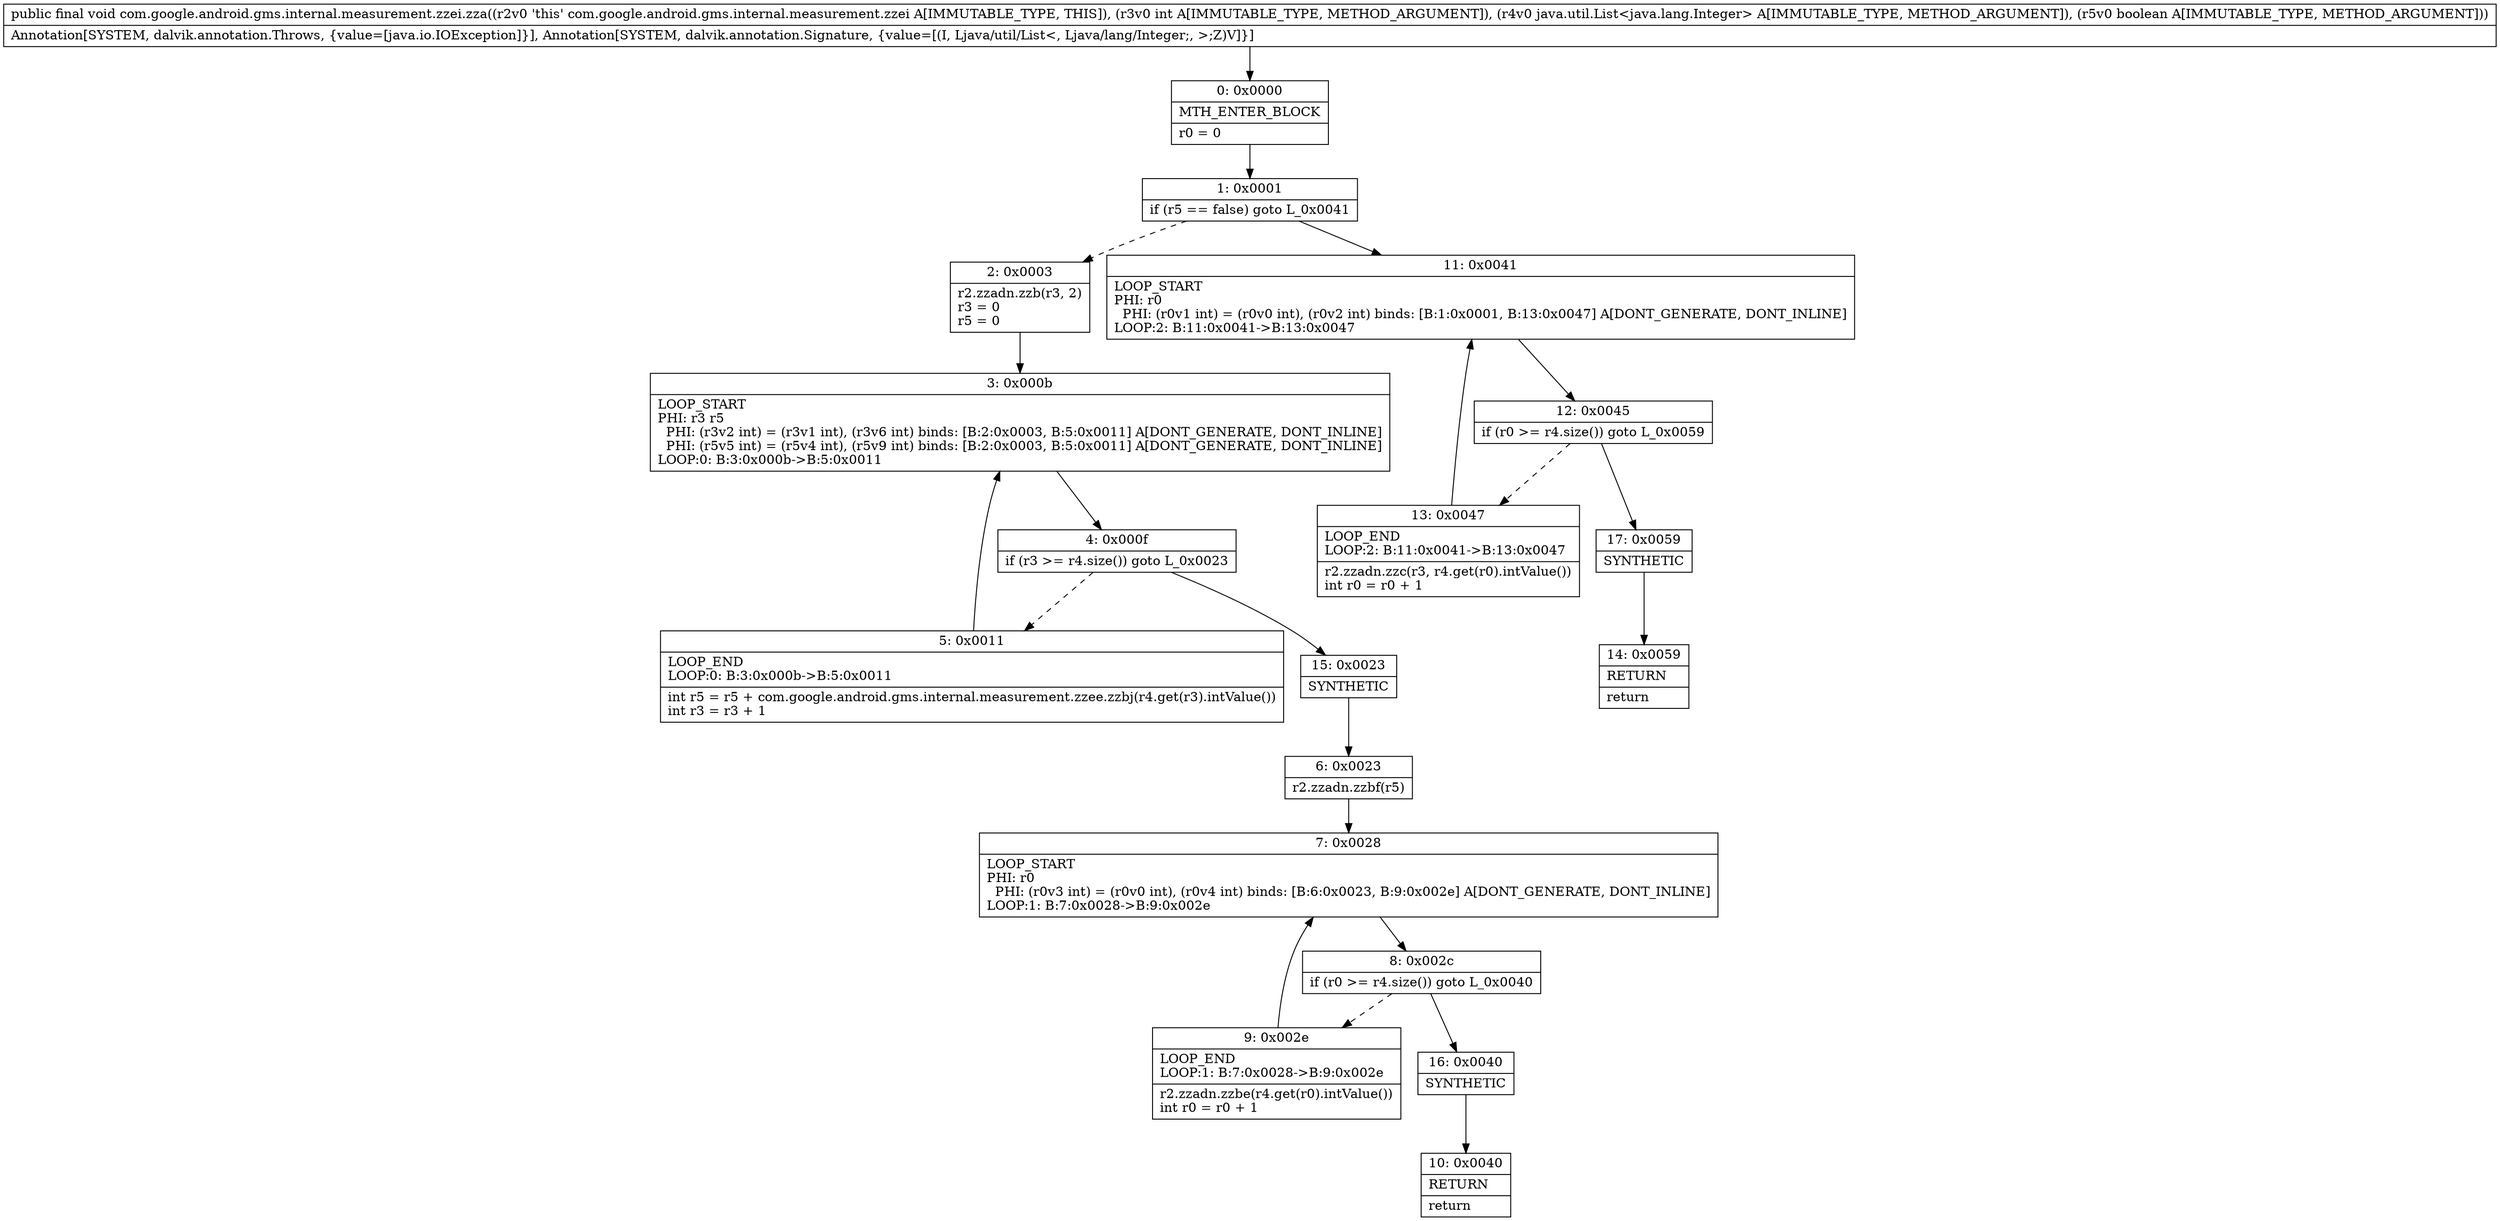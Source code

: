 digraph "CFG forcom.google.android.gms.internal.measurement.zzei.zza(ILjava\/util\/List;Z)V" {
Node_0 [shape=record,label="{0\:\ 0x0000|MTH_ENTER_BLOCK\l|r0 = 0\l}"];
Node_1 [shape=record,label="{1\:\ 0x0001|if (r5 == false) goto L_0x0041\l}"];
Node_2 [shape=record,label="{2\:\ 0x0003|r2.zzadn.zzb(r3, 2)\lr3 = 0\lr5 = 0\l}"];
Node_3 [shape=record,label="{3\:\ 0x000b|LOOP_START\lPHI: r3 r5 \l  PHI: (r3v2 int) = (r3v1 int), (r3v6 int) binds: [B:2:0x0003, B:5:0x0011] A[DONT_GENERATE, DONT_INLINE]\l  PHI: (r5v5 int) = (r5v4 int), (r5v9 int) binds: [B:2:0x0003, B:5:0x0011] A[DONT_GENERATE, DONT_INLINE]\lLOOP:0: B:3:0x000b\-\>B:5:0x0011\l}"];
Node_4 [shape=record,label="{4\:\ 0x000f|if (r3 \>= r4.size()) goto L_0x0023\l}"];
Node_5 [shape=record,label="{5\:\ 0x0011|LOOP_END\lLOOP:0: B:3:0x000b\-\>B:5:0x0011\l|int r5 = r5 + com.google.android.gms.internal.measurement.zzee.zzbj(r4.get(r3).intValue())\lint r3 = r3 + 1\l}"];
Node_6 [shape=record,label="{6\:\ 0x0023|r2.zzadn.zzbf(r5)\l}"];
Node_7 [shape=record,label="{7\:\ 0x0028|LOOP_START\lPHI: r0 \l  PHI: (r0v3 int) = (r0v0 int), (r0v4 int) binds: [B:6:0x0023, B:9:0x002e] A[DONT_GENERATE, DONT_INLINE]\lLOOP:1: B:7:0x0028\-\>B:9:0x002e\l}"];
Node_8 [shape=record,label="{8\:\ 0x002c|if (r0 \>= r4.size()) goto L_0x0040\l}"];
Node_9 [shape=record,label="{9\:\ 0x002e|LOOP_END\lLOOP:1: B:7:0x0028\-\>B:9:0x002e\l|r2.zzadn.zzbe(r4.get(r0).intValue())\lint r0 = r0 + 1\l}"];
Node_10 [shape=record,label="{10\:\ 0x0040|RETURN\l|return\l}"];
Node_11 [shape=record,label="{11\:\ 0x0041|LOOP_START\lPHI: r0 \l  PHI: (r0v1 int) = (r0v0 int), (r0v2 int) binds: [B:1:0x0001, B:13:0x0047] A[DONT_GENERATE, DONT_INLINE]\lLOOP:2: B:11:0x0041\-\>B:13:0x0047\l}"];
Node_12 [shape=record,label="{12\:\ 0x0045|if (r0 \>= r4.size()) goto L_0x0059\l}"];
Node_13 [shape=record,label="{13\:\ 0x0047|LOOP_END\lLOOP:2: B:11:0x0041\-\>B:13:0x0047\l|r2.zzadn.zzc(r3, r4.get(r0).intValue())\lint r0 = r0 + 1\l}"];
Node_14 [shape=record,label="{14\:\ 0x0059|RETURN\l|return\l}"];
Node_15 [shape=record,label="{15\:\ 0x0023|SYNTHETIC\l}"];
Node_16 [shape=record,label="{16\:\ 0x0040|SYNTHETIC\l}"];
Node_17 [shape=record,label="{17\:\ 0x0059|SYNTHETIC\l}"];
MethodNode[shape=record,label="{public final void com.google.android.gms.internal.measurement.zzei.zza((r2v0 'this' com.google.android.gms.internal.measurement.zzei A[IMMUTABLE_TYPE, THIS]), (r3v0 int A[IMMUTABLE_TYPE, METHOD_ARGUMENT]), (r4v0 java.util.List\<java.lang.Integer\> A[IMMUTABLE_TYPE, METHOD_ARGUMENT]), (r5v0 boolean A[IMMUTABLE_TYPE, METHOD_ARGUMENT]))  | Annotation[SYSTEM, dalvik.annotation.Throws, \{value=[java.io.IOException]\}], Annotation[SYSTEM, dalvik.annotation.Signature, \{value=[(I, Ljava\/util\/List\<, Ljava\/lang\/Integer;, \>;Z)V]\}]\l}"];
MethodNode -> Node_0;
Node_0 -> Node_1;
Node_1 -> Node_2[style=dashed];
Node_1 -> Node_11;
Node_2 -> Node_3;
Node_3 -> Node_4;
Node_4 -> Node_5[style=dashed];
Node_4 -> Node_15;
Node_5 -> Node_3;
Node_6 -> Node_7;
Node_7 -> Node_8;
Node_8 -> Node_9[style=dashed];
Node_8 -> Node_16;
Node_9 -> Node_7;
Node_11 -> Node_12;
Node_12 -> Node_13[style=dashed];
Node_12 -> Node_17;
Node_13 -> Node_11;
Node_15 -> Node_6;
Node_16 -> Node_10;
Node_17 -> Node_14;
}

